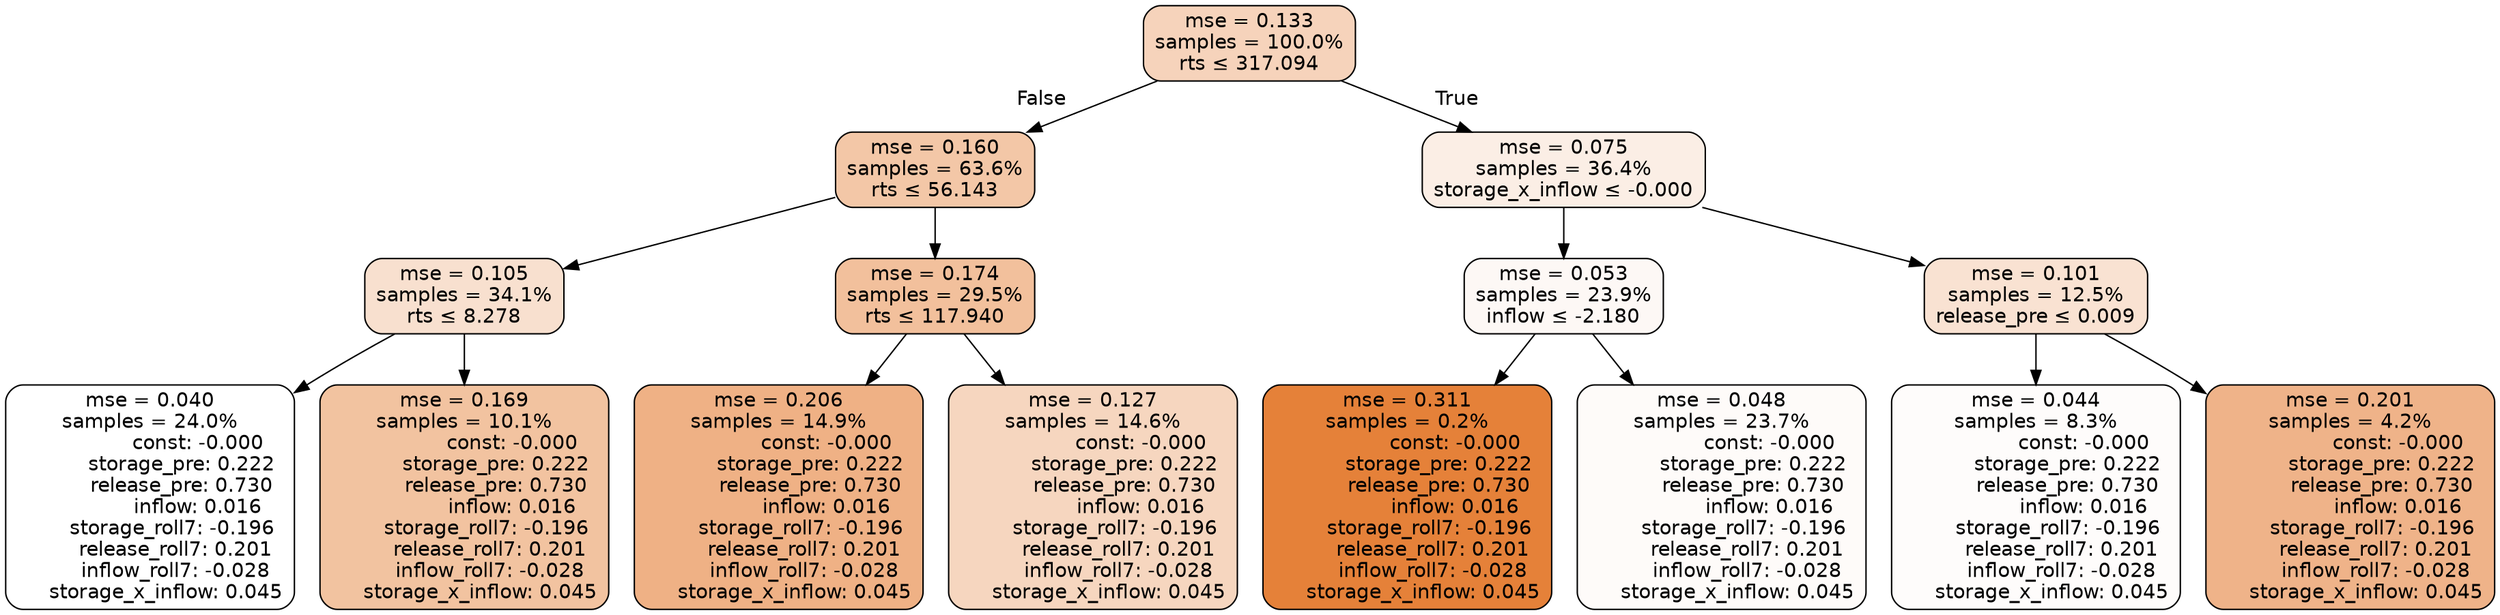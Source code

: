 digraph tree {
node [shape=rectangle, style="filled, rounded", color="black", fontname=helvetica] ;
edge [fontname=helvetica] ;
	"0" [label="mse = 0.133
samples = 100.0%
rts &le; 317.094", fillcolor="#f6d3bb"]
	"1" [label="mse = 0.160
samples = 63.6%
rts &le; 56.143", fillcolor="#f3c7a7"]
	"2" [label="mse = 0.105
samples = 34.1%
rts &le; 8.278", fillcolor="#f8e0cf"]
	"3" [label="mse = 0.040
samples = 24.0%
               const: -0.000
          storage_pre: 0.222
          release_pre: 0.730
               inflow: 0.016
       storage_roll7: -0.196
        release_roll7: 0.201
        inflow_roll7: -0.028
     storage_x_inflow: 0.045", fillcolor="#ffffff"]
	"4" [label="mse = 0.169
samples = 10.1%
               const: -0.000
          storage_pre: 0.222
          release_pre: 0.730
               inflow: 0.016
       storage_roll7: -0.196
        release_roll7: 0.201
        inflow_roll7: -0.028
     storage_x_inflow: 0.045", fillcolor="#f2c3a0"]
	"5" [label="mse = 0.174
samples = 29.5%
rts &le; 117.940", fillcolor="#f2c09c"]
	"6" [label="mse = 0.206
samples = 14.9%
               const: -0.000
          storage_pre: 0.222
          release_pre: 0.730
               inflow: 0.016
       storage_roll7: -0.196
        release_roll7: 0.201
        inflow_roll7: -0.028
     storage_x_inflow: 0.045", fillcolor="#efb185"]
	"7" [label="mse = 0.127
samples = 14.6%
               const: -0.000
          storage_pre: 0.222
          release_pre: 0.730
               inflow: 0.016
       storage_roll7: -0.196
        release_roll7: 0.201
        inflow_roll7: -0.028
     storage_x_inflow: 0.045", fillcolor="#f6d6bf"]
	"8" [label="mse = 0.075
samples = 36.4%
storage_x_inflow &le; -0.000", fillcolor="#fbeee5"]
	"9" [label="mse = 0.053
samples = 23.9%
inflow &le; -2.180", fillcolor="#fdf8f5"]
	"10" [label="mse = 0.311
samples = 0.2%
               const: -0.000
          storage_pre: 0.222
          release_pre: 0.730
               inflow: 0.016
       storage_roll7: -0.196
        release_roll7: 0.201
        inflow_roll7: -0.028
     storage_x_inflow: 0.045", fillcolor="#e58139"]
	"11" [label="mse = 0.048
samples = 23.7%
               const: -0.000
          storage_pre: 0.222
          release_pre: 0.730
               inflow: 0.016
       storage_roll7: -0.196
        release_roll7: 0.201
        inflow_roll7: -0.028
     storage_x_inflow: 0.045", fillcolor="#fefbf9"]
	"12" [label="mse = 0.101
samples = 12.5%
release_pre &le; 0.009", fillcolor="#f9e2d2"]
	"13" [label="mse = 0.044
samples = 8.3%
               const: -0.000
          storage_pre: 0.222
          release_pre: 0.730
               inflow: 0.016
       storage_roll7: -0.196
        release_roll7: 0.201
        inflow_roll7: -0.028
     storage_x_inflow: 0.045", fillcolor="#fefcfb"]
	"14" [label="mse = 0.201
samples = 4.2%
               const: -0.000
          storage_pre: 0.222
          release_pre: 0.730
               inflow: 0.016
       storage_roll7: -0.196
        release_roll7: 0.201
        inflow_roll7: -0.028
     storage_x_inflow: 0.045", fillcolor="#efb389"]

	"0" -> "1" [labeldistance=2.5, labelangle=45, headlabel="False"]
	"1" -> "2"
	"2" -> "3"
	"2" -> "4"
	"1" -> "5"
	"5" -> "6"
	"5" -> "7"
	"0" -> "8" [labeldistance=2.5, labelangle=-45, headlabel="True"]
	"8" -> "9"
	"9" -> "10"
	"9" -> "11"
	"8" -> "12"
	"12" -> "13"
	"12" -> "14"
}